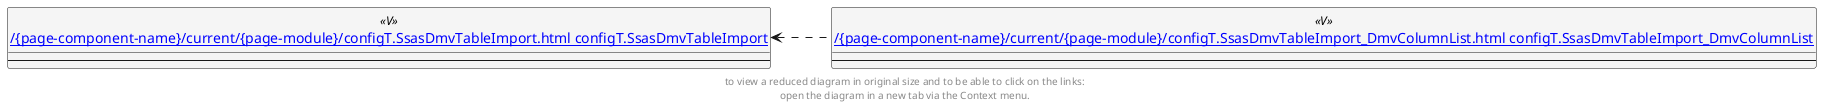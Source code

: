 @startuml
left to right direction
'top to bottom direction
hide circle
'avoide "." issues:
set namespaceSeparator none


skinparam class {
  BackgroundColor White
  BackgroundColor<<FN>> Yellow
  BackgroundColor<<FS>> Yellow
  BackgroundColor<<FT>> LightGray
  BackgroundColor<<IF>> Yellow
  BackgroundColor<<IS>> Yellow
  BackgroundColor<<P>> Aqua
  BackgroundColor<<PC>> Aqua
  BackgroundColor<<SN>> Yellow
  BackgroundColor<<SO>> SlateBlue
  BackgroundColor<<TF>> LightGray
  BackgroundColor<<TR>> Tomato
  BackgroundColor<<U>> White
  BackgroundColor<<V>> WhiteSmoke
  BackgroundColor<<X>> Aqua
}


entity "[[{site-url}/{page-component-name}/current/{page-module}/configT.SsasDmvTableImport.html configT.SsasDmvTableImport]]" as configT.SsasDmvTableImport << V >> {
  --
}

entity "[[{site-url}/{page-component-name}/current/{page-module}/configT.SsasDmvTableImport_DmvColumnList.html configT.SsasDmvTableImport_DmvColumnList]]" as configT.SsasDmvTableImport_DmvColumnList << V >> {
  --
}

configT.SsasDmvTableImport <.. configT.SsasDmvTableImport_DmvColumnList
footer
to view a reduced diagram in original size and to be able to click on the links:
open the diagram in a new tab via the Context menu.
end footer

@enduml

